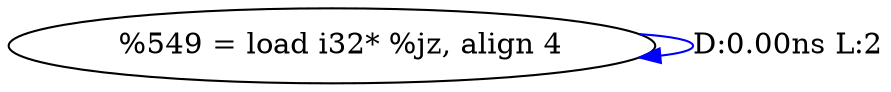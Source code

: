digraph {
Node0x2d3a6a0[label="  %549 = load i32* %jz, align 4"];
Node0x2d3a6a0 -> Node0x2d3a6a0[label="D:0.00ns L:2",color=blue];
}
